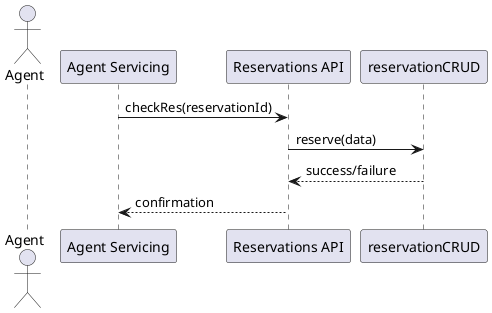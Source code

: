 @startuml  
actor Agent  
participant "Agent Servicing" as AS  
participant "Reservations API" as rAPI  
participant "reservationCRUD" as rCRUD  

AS -> rAPI: checkRes(reservationId)  
rAPI -> rCRUD: reserve(data)  
rCRUD --> rAPI: success/failure  
rAPI --> AS: confirmation  
@enduml  
